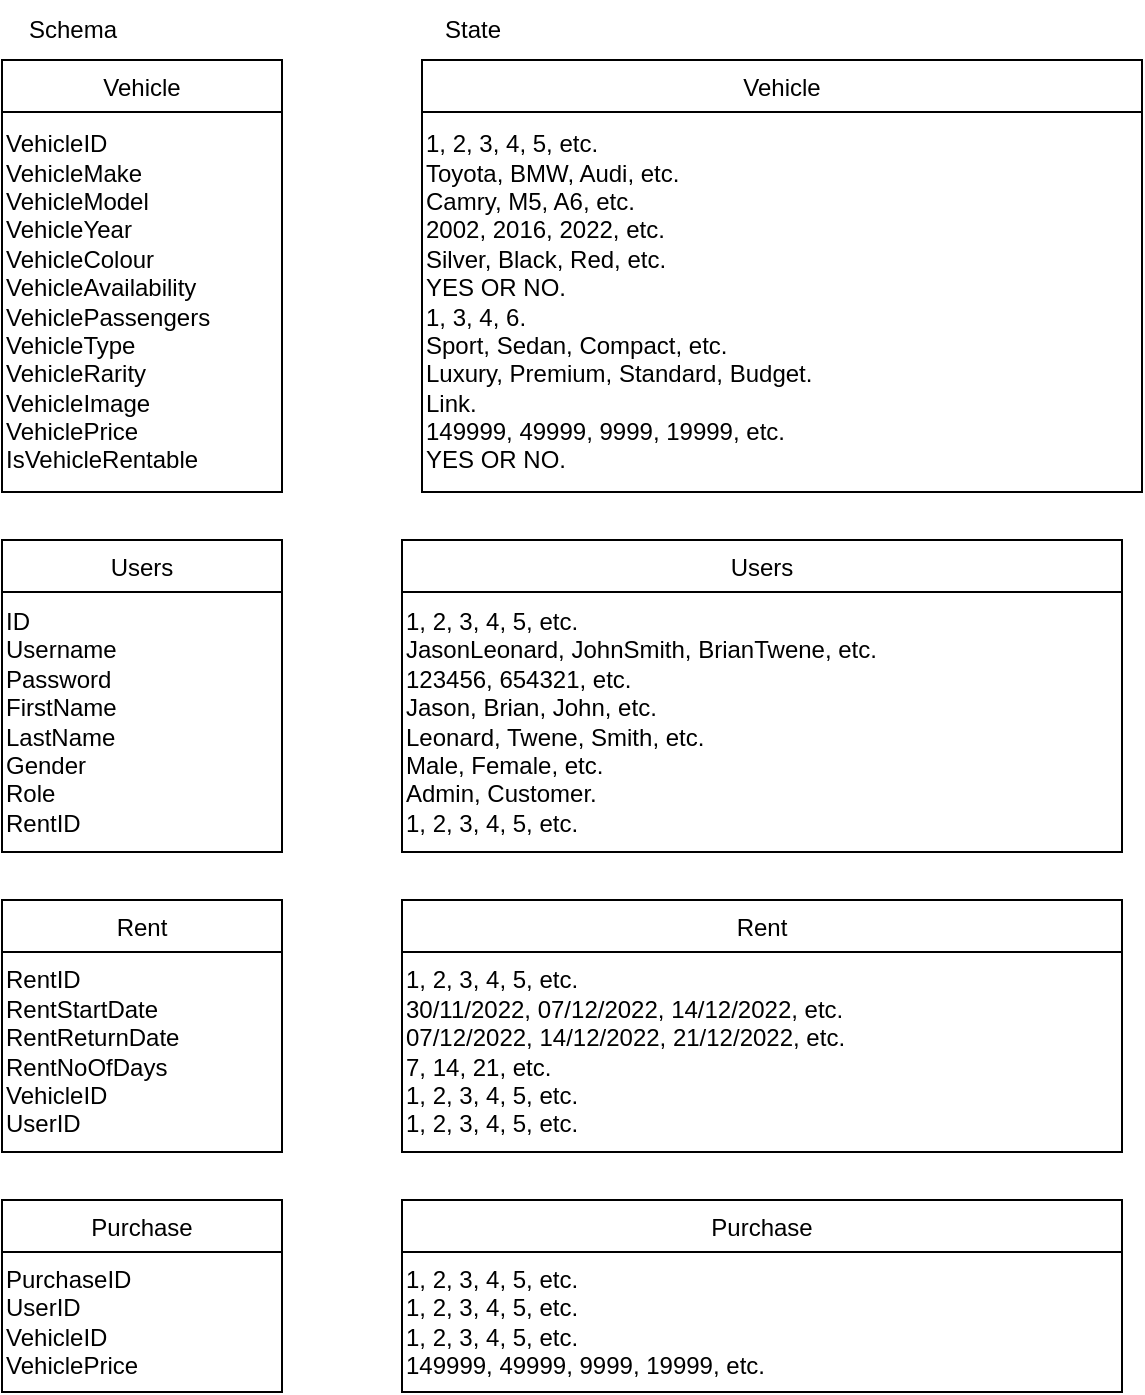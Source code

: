 <mxfile version="20.6.0" type="device"><diagram id="R59ZKK3gWe_-LghvkyiP" name="Page-1"><mxGraphModel dx="2062" dy="1114" grid="1" gridSize="10" guides="1" tooltips="1" connect="1" arrows="1" fold="1" page="1" pageScale="1" pageWidth="850" pageHeight="1100" math="0" shadow="0"><root><mxCell id="0"/><mxCell id="1" parent="0"/><mxCell id="Q6W7owO55N0GClgUU7Ll-1" value="Vehicle" style="swimlane;fontStyle=0;childLayout=stackLayout;horizontal=1;startSize=26;fillColor=none;horizontalStack=0;resizeParent=1;resizeParentMax=0;resizeLast=0;collapsible=1;marginBottom=0;" parent="1" vertex="1"><mxGeometry x="200" y="80" width="140" height="216" as="geometry"/></mxCell><mxCell id="Q6W7owO55N0GClgUU7Ll-16" value="VehicleID&lt;br&gt;VehicleMake&lt;br&gt;VehicleModel&lt;br&gt;VehicleYear&lt;br&gt;VehicleColour&lt;br&gt;VehicleAvailability&lt;br&gt;VehiclePassengers&lt;br&gt;VehicleType&lt;br&gt;VehicleRarity&lt;br&gt;VehicleImage&lt;br&gt;VehiclePrice&lt;br&gt;IsVehicleRentable" style="text;html=1;align=left;verticalAlign=middle;resizable=0;points=[];autosize=1;strokeColor=none;fillColor=none;" parent="Q6W7owO55N0GClgUU7Ll-1" vertex="1"><mxGeometry y="26" width="140" height="190" as="geometry"/></mxCell><mxCell id="Q6W7owO55N0GClgUU7Ll-17" value="Users" style="swimlane;fontStyle=0;childLayout=stackLayout;horizontal=1;startSize=26;fillColor=none;horizontalStack=0;resizeParent=1;resizeParentMax=0;resizeLast=0;collapsible=1;marginBottom=0;" parent="1" vertex="1"><mxGeometry x="200" y="320" width="140" height="156" as="geometry"/></mxCell><mxCell id="Q6W7owO55N0GClgUU7Ll-18" value="ID&lt;br&gt;Username&lt;br&gt;Password&lt;br&gt;FirstName&lt;br&gt;LastName&lt;br&gt;Gender&lt;br&gt;Role&lt;br&gt;RentID" style="text;html=1;align=left;verticalAlign=middle;resizable=0;points=[];autosize=1;strokeColor=none;fillColor=none;" parent="Q6W7owO55N0GClgUU7Ll-17" vertex="1"><mxGeometry y="26" width="140" height="130" as="geometry"/></mxCell><mxCell id="Q6W7owO55N0GClgUU7Ll-19" value="Rent" style="swimlane;fontStyle=0;childLayout=stackLayout;horizontal=1;startSize=26;fillColor=none;horizontalStack=0;resizeParent=1;resizeParentMax=0;resizeLast=0;collapsible=1;marginBottom=0;" parent="1" vertex="1"><mxGeometry x="200" y="500" width="140" height="126" as="geometry"/></mxCell><mxCell id="Q6W7owO55N0GClgUU7Ll-20" value="RentID&lt;br&gt;RentStartDate&lt;br&gt;RentReturnDate&lt;br&gt;RentNoOfDays&lt;br&gt;VehicleID&lt;br&gt;UserID" style="text;html=1;align=left;verticalAlign=middle;resizable=0;points=[];autosize=1;strokeColor=none;fillColor=none;" parent="Q6W7owO55N0GClgUU7Ll-19" vertex="1"><mxGeometry y="26" width="140" height="100" as="geometry"/></mxCell><mxCell id="Q6W7owO55N0GClgUU7Ll-21" value="Purchase" style="swimlane;fontStyle=0;childLayout=stackLayout;horizontal=1;startSize=26;fillColor=none;horizontalStack=0;resizeParent=1;resizeParentMax=0;resizeLast=0;collapsible=1;marginBottom=0;" parent="1" vertex="1"><mxGeometry x="200" y="650" width="140" height="96" as="geometry"/></mxCell><mxCell id="Q6W7owO55N0GClgUU7Ll-22" value="PurchaseID&lt;br&gt;UserID&lt;br&gt;VehicleID&lt;br&gt;VehiclePrice" style="text;html=1;align=left;verticalAlign=middle;resizable=0;points=[];autosize=1;strokeColor=none;fillColor=none;" parent="Q6W7owO55N0GClgUU7Ll-21" vertex="1"><mxGeometry y="26" width="140" height="70" as="geometry"/></mxCell><mxCell id="Q6W7owO55N0GClgUU7Ll-27" value="Schema" style="text;html=1;align=center;verticalAlign=middle;resizable=0;points=[];autosize=1;strokeColor=none;fillColor=none;" parent="1" vertex="1"><mxGeometry x="200" y="50" width="70" height="30" as="geometry"/></mxCell><mxCell id="Q6W7owO55N0GClgUU7Ll-28" value="State" style="text;html=1;align=center;verticalAlign=middle;resizable=0;points=[];autosize=1;strokeColor=none;fillColor=none;" parent="1" vertex="1"><mxGeometry x="410" y="50" width="50" height="30" as="geometry"/></mxCell><mxCell id="Q6W7owO55N0GClgUU7Ll-29" value="Vehicle" style="swimlane;fontStyle=0;childLayout=stackLayout;horizontal=1;startSize=26;fillColor=none;horizontalStack=0;resizeParent=1;resizeParentMax=0;resizeLast=0;collapsible=1;marginBottom=0;" parent="1" vertex="1"><mxGeometry x="410" y="80" width="360" height="216" as="geometry"/></mxCell><mxCell id="Q6W7owO55N0GClgUU7Ll-30" value="1, 2, 3, 4, 5, etc.&lt;br&gt;Toyota, BMW, Audi, etc.&lt;br&gt;Camry, M5, A6, etc.&lt;br&gt;2002, 2016, 2022, etc.&lt;br&gt;Silver, Black, Red, etc.&lt;br&gt;YES OR NO.&lt;br&gt;1, 3, 4, 6.&lt;br&gt;Sport, Sedan, Compact, etc.&lt;br&gt;Luxury, Premium, Standard, Budget.&lt;br&gt;Link.&lt;br&gt;149999, 49999, 9999, 19999, etc.&lt;br&gt;YES OR NO." style="text;html=1;align=left;verticalAlign=middle;resizable=0;points=[];autosize=1;strokeColor=none;fillColor=none;" parent="Q6W7owO55N0GClgUU7Ll-29" vertex="1"><mxGeometry y="26" width="360" height="190" as="geometry"/></mxCell><mxCell id="Q6W7owO55N0GClgUU7Ll-31" value="Users" style="swimlane;fontStyle=0;childLayout=stackLayout;horizontal=1;startSize=26;fillColor=none;horizontalStack=0;resizeParent=1;resizeParentMax=0;resizeLast=0;collapsible=1;marginBottom=0;" parent="1" vertex="1"><mxGeometry x="400" y="320" width="360" height="156" as="geometry"/></mxCell><mxCell id="Q6W7owO55N0GClgUU7Ll-32" value="1, 2, 3, 4, 5, etc.&lt;br&gt;JasonLeonard, JohnSmith, BrianTwene, etc.&lt;br&gt;123456, 654321, etc.&lt;br&gt;Jason, Brian, John, etc.&lt;br&gt;Leonard, Twene, Smith, etc.&lt;br&gt;Male, Female, etc.&lt;br&gt;Admin, Customer.&lt;br&gt;1, 2, 3, 4, 5, etc." style="text;html=1;align=left;verticalAlign=middle;resizable=0;points=[];autosize=1;strokeColor=none;fillColor=none;" parent="Q6W7owO55N0GClgUU7Ll-31" vertex="1"><mxGeometry y="26" width="360" height="130" as="geometry"/></mxCell><mxCell id="Q6W7owO55N0GClgUU7Ll-41" value="Purchase" style="swimlane;fontStyle=0;childLayout=stackLayout;horizontal=1;startSize=26;fillColor=none;horizontalStack=0;resizeParent=1;resizeParentMax=0;resizeLast=0;collapsible=1;marginBottom=0;" parent="1" vertex="1"><mxGeometry x="400" y="650" width="360" height="96" as="geometry"/></mxCell><mxCell id="Q6W7owO55N0GClgUU7Ll-42" value="1, 2, 3, 4, 5, etc.&lt;br&gt;1, 2, 3, 4, 5, etc.&lt;br&gt;1, 2, 3, 4, 5, etc.&lt;br&gt;149999, 49999, 9999, 19999, etc." style="text;html=1;align=left;verticalAlign=middle;resizable=0;points=[];autosize=1;strokeColor=none;fillColor=none;" parent="Q6W7owO55N0GClgUU7Ll-41" vertex="1"><mxGeometry y="26" width="360" height="70" as="geometry"/></mxCell><mxCell id="3iXDDMfHNHsyyD7LEyBg-2" value="Rent" style="swimlane;fontStyle=0;childLayout=stackLayout;horizontal=1;startSize=26;fillColor=none;horizontalStack=0;resizeParent=1;resizeParentMax=0;resizeLast=0;collapsible=1;marginBottom=0;" parent="1" vertex="1"><mxGeometry x="400" y="500" width="360" height="126" as="geometry"/></mxCell><mxCell id="3iXDDMfHNHsyyD7LEyBg-3" value="1, 2, 3, 4, 5, etc.&lt;br&gt;30/11/2022, 07/12/2022, 14/12/2022, etc.&lt;br&gt;07/12/2022, 14/12/2022, 21/12/2022, etc.&lt;br&gt;7, 14, 21, etc.&lt;br&gt;1, 2, 3, 4, 5, etc.&lt;br&gt;1, 2, 3, 4, 5, etc." style="text;html=1;align=left;verticalAlign=middle;resizable=0;points=[];autosize=1;strokeColor=none;fillColor=none;" parent="3iXDDMfHNHsyyD7LEyBg-2" vertex="1"><mxGeometry y="26" width="360" height="100" as="geometry"/></mxCell></root></mxGraphModel></diagram></mxfile>
